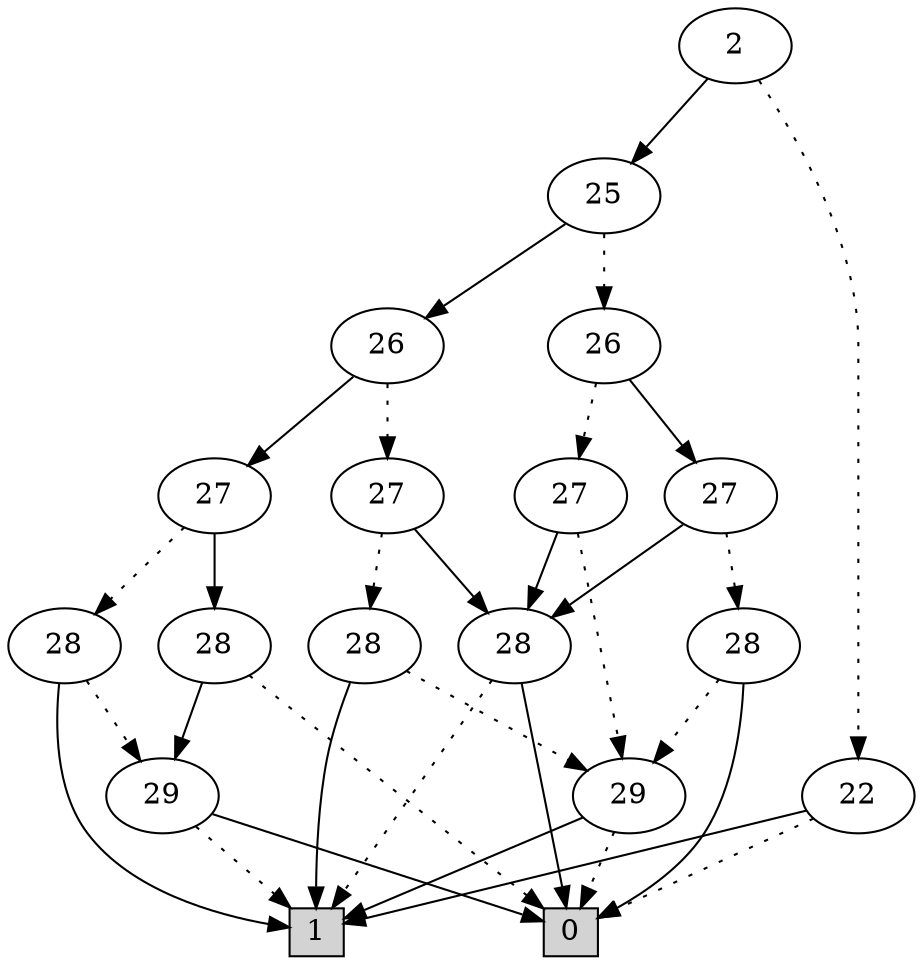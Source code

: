 digraph G {
0 [shape=box, label="0", style=filled, shape=box, height=0.3, width=0.3];
1 [shape=box, label="1", style=filled, shape=box, height=0.3, width=0.3];
10401 [label="2"];
10401 -> 46 [style=dotted];
10401 -> 1597 [style=filled];
46 [label="22"];
46 -> 0 [style=dotted];
46 -> 1 [style=filled];
1597 [label="25"];
1597 -> 1593 [style=dotted];
1597 -> 1596 [style=filled];
1593 [label="26"];
1593 -> 1591 [style=dotted];
1593 -> 1592 [style=filled];
1591 [label="27"];
1591 -> 60 [style=dotted];
1591 -> 59 [style=filled];
60 [label="29"];
60 -> 0 [style=dotted];
60 -> 1 [style=filled];
59 [label="28"];
59 -> 1 [style=dotted];
59 -> 0 [style=filled];
1592 [label="27"];
1592 -> 1420 [style=dotted];
1592 -> 59 [style=filled];
1420 [label="28"];
1420 -> 60 [style=dotted];
1420 -> 0 [style=filled];
1596 [label="26"];
1596 -> 1594 [style=dotted];
1596 -> 1595 [style=filled];
1594 [label="27"];
1594 -> 1438 [style=dotted];
1594 -> 59 [style=filled];
1438 [label="28"];
1438 -> 60 [style=dotted];
1438 -> 1 [style=filled];
1595 [label="27"];
1595 -> 1424 [style=dotted];
1595 -> 1409 [style=filled];
1424 [label="28"];
1424 -> 61 [style=dotted];
1424 -> 1 [style=filled];
61 [label="29"];
61 -> 1 [style=dotted];
61 -> 0 [style=filled];
1409 [label="28"];
1409 -> 0 [style=dotted];
1409 -> 61 [style=filled];
}
